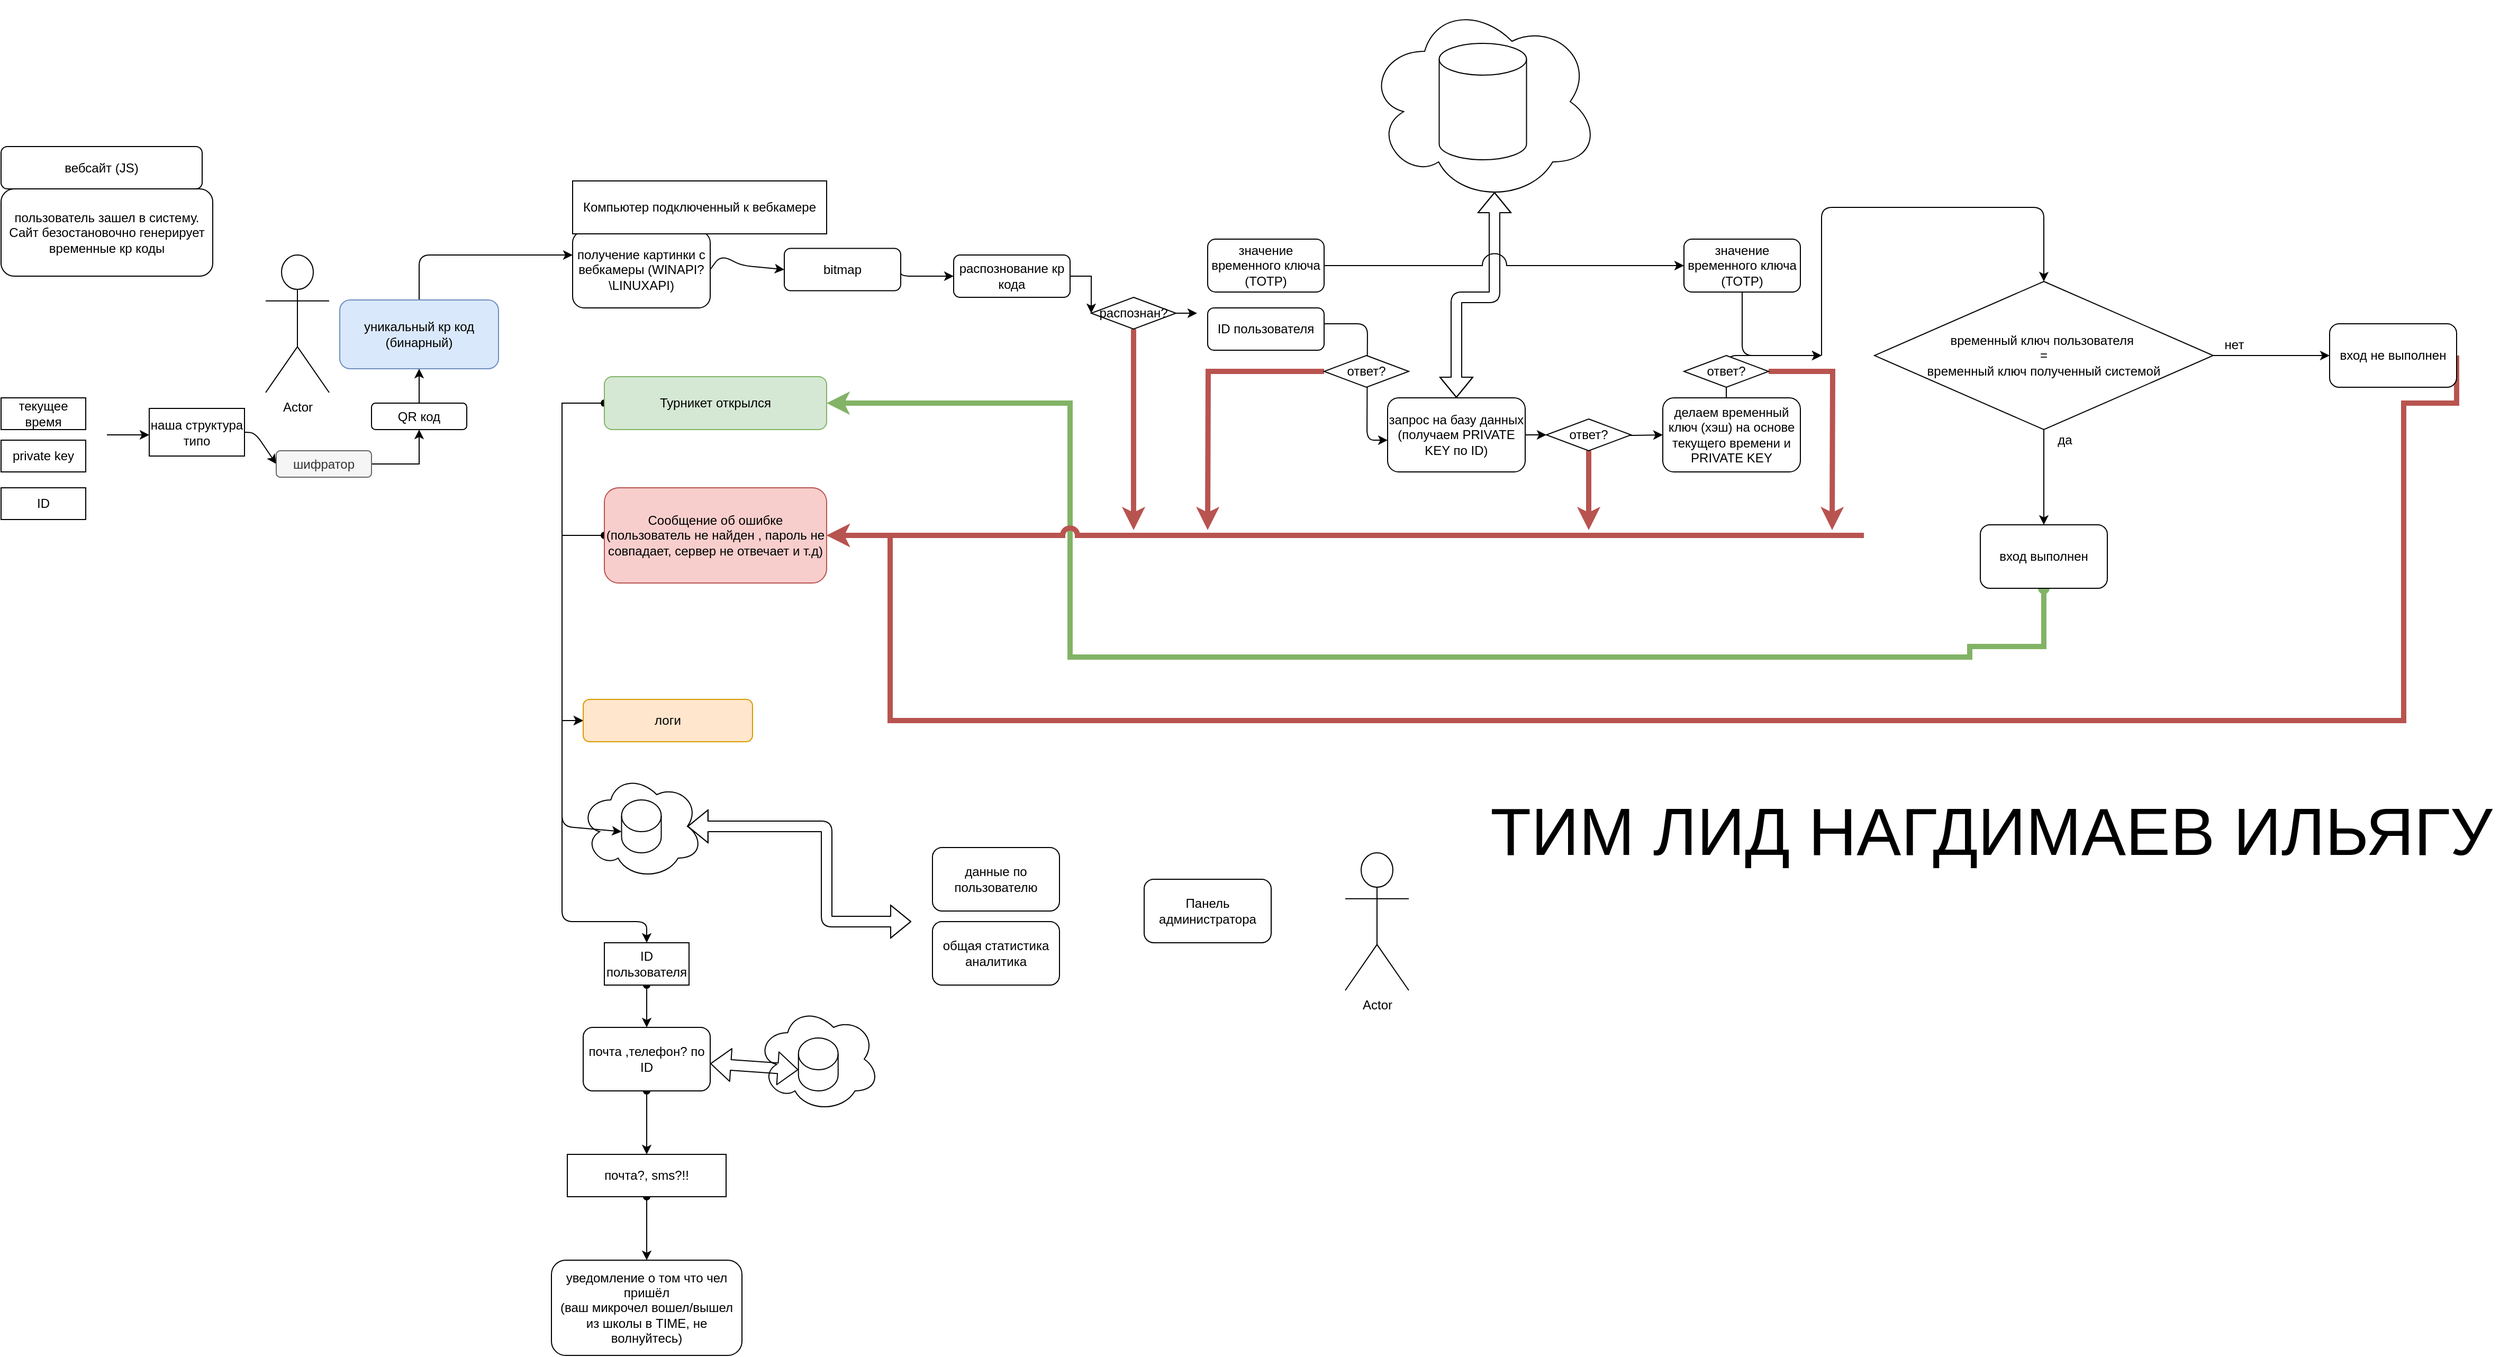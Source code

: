 <mxfile version="13.9.9" type="device"><diagram id="RUxofKRy_c-4PL5xseFD" name="Page-1"><mxGraphModel dx="2595" dy="1518" grid="1" gridSize="10" guides="1" tooltips="1" connect="1" arrows="1" fold="1" page="1" pageScale="1" pageWidth="3300" pageHeight="2339" math="0" shadow="0"><root><mxCell id="0"/><mxCell id="1" parent="0"/><mxCell id="QxhkhDO3bu-SJ8pNpTHq-2" value="Actor" style="shape=umlActor;verticalLabelPosition=bottom;verticalAlign=top;html=1;outlineConnect=0;" parent="1" vertex="1"><mxGeometry x="290" y="260" width="60" height="130" as="geometry"/></mxCell><mxCell id="QxhkhDO3bu-SJ8pNpTHq-3" value="" style="endArrow=classic;html=1;exitX=0.5;exitY=0;exitDx=0;exitDy=0;" parent="1" source="QxhkhDO3bu-SJ8pNpTHq-84" edge="1"><mxGeometry width="50" height="50" relative="1" as="geometry"><mxPoint x="470" y="260" as="sourcePoint"/><mxPoint x="580" y="260" as="targetPoint"/><Array as="points"><mxPoint x="435" y="260"/></Array></mxGeometry></mxCell><mxCell id="QxhkhDO3bu-SJ8pNpTHq-5" value="получение картинки с вебкамеры (WINAPI?\LINUXAPI)" style="rounded=1;whiteSpace=wrap;html=1;" parent="1" vertex="1"><mxGeometry x="580" y="237.5" width="130" height="72.5" as="geometry"/></mxCell><mxCell id="QxhkhDO3bu-SJ8pNpTHq-7" value="Компьютер подключенный к вебкамере" style="rounded=0;whiteSpace=wrap;html=1;" parent="1" vertex="1"><mxGeometry x="580" y="190" width="240" height="50" as="geometry"/></mxCell><mxCell id="QxhkhDO3bu-SJ8pNpTHq-8" value="bitmap" style="rounded=1;whiteSpace=wrap;html=1;" parent="1" vertex="1"><mxGeometry x="780" y="253.75" width="110" height="40" as="geometry"/></mxCell><mxCell id="QxhkhDO3bu-SJ8pNpTHq-9" value="" style="endArrow=classic;html=1;entryX=0;entryY=0.5;entryDx=0;entryDy=0;exitX=1;exitY=0.5;exitDx=0;exitDy=0;" parent="1" source="QxhkhDO3bu-SJ8pNpTHq-5" target="QxhkhDO3bu-SJ8pNpTHq-8" edge="1"><mxGeometry width="50" height="50" relative="1" as="geometry"><mxPoint x="580" y="390" as="sourcePoint"/><mxPoint x="630" y="340" as="targetPoint"/><Array as="points"><mxPoint x="720" y="260"/><mxPoint x="740" y="270"/></Array></mxGeometry></mxCell><mxCell id="QxhkhDO3bu-SJ8pNpTHq-57" style="edgeStyle=orthogonalEdgeStyle;rounded=0;orthogonalLoop=1;jettySize=auto;html=1;exitX=1;exitY=0.5;exitDx=0;exitDy=0;entryX=0;entryY=0.5;entryDx=0;entryDy=0;strokeWidth=1;" parent="1" source="QxhkhDO3bu-SJ8pNpTHq-10" target="QxhkhDO3bu-SJ8pNpTHq-55" edge="1"><mxGeometry relative="1" as="geometry"/></mxCell><mxCell id="QxhkhDO3bu-SJ8pNpTHq-10" value="распознование кр кода" style="rounded=1;whiteSpace=wrap;html=1;" parent="1" vertex="1"><mxGeometry x="940" y="260" width="110" height="40" as="geometry"/></mxCell><mxCell id="QxhkhDO3bu-SJ8pNpTHq-11" value="" style="endArrow=classic;html=1;entryX=0;entryY=0.5;entryDx=0;entryDy=0;exitX=1;exitY=0.5;exitDx=0;exitDy=0;" parent="1" source="QxhkhDO3bu-SJ8pNpTHq-8" target="QxhkhDO3bu-SJ8pNpTHq-10" edge="1"><mxGeometry width="50" height="50" relative="1" as="geometry"><mxPoint x="560" y="500" as="sourcePoint"/><mxPoint x="610" y="450" as="targetPoint"/><Array as="points"><mxPoint x="890" y="280"/><mxPoint x="910" y="280"/></Array></mxGeometry></mxCell><mxCell id="QxhkhDO3bu-SJ8pNpTHq-16" value="значение временного ключа&lt;br&gt;(TOTP)" style="rounded=1;whiteSpace=wrap;html=1;" parent="1" vertex="1"><mxGeometry x="1180" y="245" width="110" height="50" as="geometry"/></mxCell><mxCell id="QxhkhDO3bu-SJ8pNpTHq-17" value="ID пользователя" style="rounded=1;whiteSpace=wrap;html=1;" parent="1" vertex="1"><mxGeometry x="1180" y="310" width="110" height="40" as="geometry"/></mxCell><mxCell id="QxhkhDO3bu-SJ8pNpTHq-18" value="" style="endArrow=classic;html=1;" parent="1" edge="1"><mxGeometry width="50" height="50" relative="1" as="geometry"><mxPoint x="1290" y="325" as="sourcePoint"/><mxPoint x="1350" y="435" as="targetPoint"/><Array as="points"><mxPoint x="1331" y="325"/><mxPoint x="1330.5" y="435"/></Array></mxGeometry></mxCell><mxCell id="QxhkhDO3bu-SJ8pNpTHq-22" style="edgeStyle=orthogonalEdgeStyle;rounded=0;orthogonalLoop=1;jettySize=auto;html=1;entryX=0;entryY=0.5;entryDx=0;entryDy=0;" parent="1" target="QxhkhDO3bu-SJ8pNpTHq-21" edge="1"><mxGeometry relative="1" as="geometry"><mxPoint x="1550" y="430" as="sourcePoint"/></mxGeometry></mxCell><mxCell id="QxhkhDO3bu-SJ8pNpTHq-50" style="edgeStyle=orthogonalEdgeStyle;rounded=0;orthogonalLoop=1;jettySize=auto;html=1;exitX=1;exitY=0.5;exitDx=0;exitDy=0;entryX=0;entryY=0.5;entryDx=0;entryDy=0;strokeWidth=1;" parent="1" source="QxhkhDO3bu-SJ8pNpTHq-19" target="QxhkhDO3bu-SJ8pNpTHq-49" edge="1"><mxGeometry relative="1" as="geometry"/></mxCell><mxCell id="QxhkhDO3bu-SJ8pNpTHq-19" value="запрос на базу данных (получаем PRIVATE KEY по ID)" style="rounded=1;whiteSpace=wrap;html=1;" parent="1" vertex="1"><mxGeometry x="1350" y="395" width="130" height="70" as="geometry"/></mxCell><mxCell id="QxhkhDO3bu-SJ8pNpTHq-21" value="делаем временный ключ (хэш) на основе текущего времени и PRIVATE KEY" style="rounded=1;whiteSpace=wrap;html=1;" parent="1" vertex="1"><mxGeometry x="1610" y="395" width="130" height="70" as="geometry"/></mxCell><mxCell id="QxhkhDO3bu-SJ8pNpTHq-25" value="значение временного ключа&lt;br&gt;(TOTP)" style="rounded=1;whiteSpace=wrap;html=1;" parent="1" vertex="1"><mxGeometry x="1630" y="245" width="110" height="50" as="geometry"/></mxCell><mxCell id="QxhkhDO3bu-SJ8pNpTHq-36" style="edgeStyle=orthogonalEdgeStyle;rounded=0;orthogonalLoop=1;jettySize=auto;html=1;exitX=0.5;exitY=1;exitDx=0;exitDy=0;" parent="1" source="QxhkhDO3bu-SJ8pNpTHq-28" target="QxhkhDO3bu-SJ8pNpTHq-34" edge="1"><mxGeometry relative="1" as="geometry"/></mxCell><mxCell id="QxhkhDO3bu-SJ8pNpTHq-28" value="временный ключ пользователя&amp;nbsp;&lt;br&gt;=&lt;br&gt;временный ключ полученный системой" style="rhombus;whiteSpace=wrap;html=1;" parent="1" vertex="1"><mxGeometry x="1810" y="285" width="320" height="140" as="geometry"/></mxCell><mxCell id="QxhkhDO3bu-SJ8pNpTHq-29" value="" style="endArrow=classic;html=1;entryX=0.5;entryY=0;entryDx=0;entryDy=0;" parent="1" target="QxhkhDO3bu-SJ8pNpTHq-28" edge="1"><mxGeometry width="50" height="50" relative="1" as="geometry"><mxPoint x="1760" y="355" as="sourcePoint"/><mxPoint x="1670" y="315" as="targetPoint"/><Array as="points"><mxPoint x="1760" y="215"/><mxPoint x="1970" y="215"/></Array></mxGeometry></mxCell><mxCell id="QxhkhDO3bu-SJ8pNpTHq-30" value="" style="endArrow=classic;html=1;" parent="1" edge="1"><mxGeometry width="50" height="50" relative="1" as="geometry"><mxPoint x="1670" y="395" as="sourcePoint"/><mxPoint x="1760" y="355" as="targetPoint"/><Array as="points"><mxPoint x="1670" y="355"/></Array></mxGeometry></mxCell><mxCell id="QxhkhDO3bu-SJ8pNpTHq-31" value="" style="endArrow=classic;html=1;exitX=0.5;exitY=1;exitDx=0;exitDy=0;" parent="1" source="QxhkhDO3bu-SJ8pNpTHq-25" edge="1"><mxGeometry width="50" height="50" relative="1" as="geometry"><mxPoint x="1580" y="355" as="sourcePoint"/><mxPoint x="1760" y="355" as="targetPoint"/><Array as="points"><mxPoint x="1685" y="355"/></Array></mxGeometry></mxCell><mxCell id="QxhkhDO3bu-SJ8pNpTHq-32" value="" style="endArrow=classic;html=1;exitX=1;exitY=0.5;exitDx=0;exitDy=0;" parent="1" source="QxhkhDO3bu-SJ8pNpTHq-28" edge="1"><mxGeometry width="50" height="50" relative="1" as="geometry"><mxPoint x="2120" y="335" as="sourcePoint"/><mxPoint x="2240" y="355" as="targetPoint"/></mxGeometry></mxCell><mxCell id="QxhkhDO3bu-SJ8pNpTHq-46" style="edgeStyle=orthogonalEdgeStyle;rounded=0;orthogonalLoop=1;jettySize=auto;html=1;exitX=1;exitY=0.5;exitDx=0;exitDy=0;entryX=1;entryY=0.5;entryDx=0;entryDy=0;strokeWidth=5;fillColor=#f8cecc;strokeColor=#b85450;" parent="1" source="QxhkhDO3bu-SJ8pNpTHq-33" target="QxhkhDO3bu-SJ8pNpTHq-44" edge="1"><mxGeometry relative="1" as="geometry"><Array as="points"><mxPoint x="2310" y="400"/><mxPoint x="2310" y="700"/><mxPoint x="880" y="700"/><mxPoint x="880" y="525"/></Array></mxGeometry></mxCell><mxCell id="QxhkhDO3bu-SJ8pNpTHq-33" value="вход не выполнен" style="rounded=1;whiteSpace=wrap;html=1;" parent="1" vertex="1"><mxGeometry x="2240" y="325" width="120" height="60" as="geometry"/></mxCell><mxCell id="QxhkhDO3bu-SJ8pNpTHq-45" style="edgeStyle=orthogonalEdgeStyle;rounded=0;orthogonalLoop=1;jettySize=auto;html=1;exitX=0.5;exitY=1;exitDx=0;exitDy=0;entryX=1;entryY=0.5;entryDx=0;entryDy=0;strokeWidth=5;fillColor=#d5e8d4;strokeColor=#82b366;startArrow=oval;startFill=1;jumpStyle=arc;" parent="1" source="QxhkhDO3bu-SJ8pNpTHq-34" target="QxhkhDO3bu-SJ8pNpTHq-41" edge="1"><mxGeometry relative="1" as="geometry"><Array as="points"><mxPoint x="1970" y="630"/><mxPoint x="1900" y="630"/><mxPoint x="1900" y="640"/><mxPoint x="1050" y="640"/><mxPoint x="1050" y="400"/></Array></mxGeometry></mxCell><mxCell id="QxhkhDO3bu-SJ8pNpTHq-34" value="вход выполнен" style="rounded=1;whiteSpace=wrap;html=1;" parent="1" vertex="1"><mxGeometry x="1910" y="515" width="120" height="60" as="geometry"/></mxCell><mxCell id="QxhkhDO3bu-SJ8pNpTHq-37" value="да" style="text;html=1;strokeColor=none;fillColor=none;align=center;verticalAlign=middle;whiteSpace=wrap;rounded=0;" parent="1" vertex="1"><mxGeometry x="1970" y="425" width="40" height="20" as="geometry"/></mxCell><mxCell id="QxhkhDO3bu-SJ8pNpTHq-38" value="нет" style="text;html=1;strokeColor=none;fillColor=none;align=center;verticalAlign=middle;whiteSpace=wrap;rounded=0;" parent="1" vertex="1"><mxGeometry x="2130" y="335" width="40" height="20" as="geometry"/></mxCell><mxCell id="QxhkhDO3bu-SJ8pNpTHq-92" style="edgeStyle=orthogonalEdgeStyle;rounded=0;jumpStyle=arc;orthogonalLoop=1;jettySize=auto;html=1;exitX=0;exitY=0.5;exitDx=0;exitDy=0;entryX=0;entryY=0.5;entryDx=0;entryDy=0;startArrow=oval;startFill=1;strokeWidth=1;" parent="1" source="QxhkhDO3bu-SJ8pNpTHq-41" target="QxhkhDO3bu-SJ8pNpTHq-90" edge="1"><mxGeometry relative="1" as="geometry"/></mxCell><mxCell id="QxhkhDO3bu-SJ8pNpTHq-41" value="Турникет открылся" style="rounded=1;whiteSpace=wrap;html=1;fillColor=#d5e8d4;strokeColor=#82b366;" parent="1" vertex="1"><mxGeometry x="610" y="375" width="210" height="50" as="geometry"/></mxCell><mxCell id="QxhkhDO3bu-SJ8pNpTHq-93" style="edgeStyle=orthogonalEdgeStyle;rounded=0;jumpStyle=arc;orthogonalLoop=1;jettySize=auto;html=1;exitX=0;exitY=0.5;exitDx=0;exitDy=0;entryX=0;entryY=0.5;entryDx=0;entryDy=0;startArrow=oval;startFill=1;strokeWidth=1;" parent="1" source="QxhkhDO3bu-SJ8pNpTHq-44" target="QxhkhDO3bu-SJ8pNpTHq-90" edge="1"><mxGeometry relative="1" as="geometry"/></mxCell><mxCell id="QxhkhDO3bu-SJ8pNpTHq-44" value="Сообщение об ошибке&lt;br&gt;(пользователь не найден , пароль не совпадает, сервер не отвечает и т.д)" style="rounded=1;whiteSpace=wrap;html=1;fillColor=#f8cecc;strokeColor=#b85450;" parent="1" vertex="1"><mxGeometry x="610" y="480" width="210" height="90" as="geometry"/></mxCell><mxCell id="QxhkhDO3bu-SJ8pNpTHq-65" style="edgeStyle=orthogonalEdgeStyle;rounded=0;orthogonalLoop=1;jettySize=auto;html=1;exitX=0.5;exitY=1;exitDx=0;exitDy=0;strokeWidth=5;fillColor=#f8cecc;strokeColor=#b85450;" parent="1" source="QxhkhDO3bu-SJ8pNpTHq-49" edge="1"><mxGeometry relative="1" as="geometry"><mxPoint x="1540" y="520" as="targetPoint"/></mxGeometry></mxCell><mxCell id="QxhkhDO3bu-SJ8pNpTHq-49" value="ответ?" style="rhombus;whiteSpace=wrap;html=1;" parent="1" vertex="1"><mxGeometry x="1500" y="415" width="80" height="30" as="geometry"/></mxCell><mxCell id="QxhkhDO3bu-SJ8pNpTHq-66" style="edgeStyle=orthogonalEdgeStyle;rounded=0;orthogonalLoop=1;jettySize=auto;html=1;exitX=1;exitY=0.5;exitDx=0;exitDy=0;strokeWidth=5;fillColor=#f8cecc;strokeColor=#b85450;" parent="1" source="QxhkhDO3bu-SJ8pNpTHq-52" edge="1"><mxGeometry relative="1" as="geometry"><mxPoint x="1770" y="520" as="targetPoint"/></mxGeometry></mxCell><mxCell id="QxhkhDO3bu-SJ8pNpTHq-52" value="ответ?" style="rhombus;whiteSpace=wrap;html=1;" parent="1" vertex="1"><mxGeometry x="1630" y="355" width="80" height="30" as="geometry"/></mxCell><mxCell id="QxhkhDO3bu-SJ8pNpTHq-64" style="edgeStyle=orthogonalEdgeStyle;rounded=0;orthogonalLoop=1;jettySize=auto;html=1;exitX=0;exitY=0.5;exitDx=0;exitDy=0;strokeWidth=5;fillColor=#f8cecc;strokeColor=#b85450;" parent="1" source="QxhkhDO3bu-SJ8pNpTHq-53" edge="1"><mxGeometry relative="1" as="geometry"><mxPoint x="1180" y="520" as="targetPoint"/></mxGeometry></mxCell><mxCell id="QxhkhDO3bu-SJ8pNpTHq-53" value="ответ?" style="rhombus;whiteSpace=wrap;html=1;" parent="1" vertex="1"><mxGeometry x="1290" y="355" width="80" height="30" as="geometry"/></mxCell><mxCell id="QxhkhDO3bu-SJ8pNpTHq-58" style="edgeStyle=orthogonalEdgeStyle;rounded=0;orthogonalLoop=1;jettySize=auto;html=1;exitX=1;exitY=0.5;exitDx=0;exitDy=0;strokeWidth=1;" parent="1" source="QxhkhDO3bu-SJ8pNpTHq-55" edge="1"><mxGeometry relative="1" as="geometry"><mxPoint x="1170" y="315.19" as="targetPoint"/></mxGeometry></mxCell><mxCell id="QxhkhDO3bu-SJ8pNpTHq-63" style="edgeStyle=orthogonalEdgeStyle;rounded=0;orthogonalLoop=1;jettySize=auto;html=1;exitX=0.5;exitY=1;exitDx=0;exitDy=0;strokeWidth=5;fillColor=#f8cecc;strokeColor=#b85450;" parent="1" source="QxhkhDO3bu-SJ8pNpTHq-55" edge="1"><mxGeometry relative="1" as="geometry"><mxPoint x="1110" y="520" as="targetPoint"/></mxGeometry></mxCell><mxCell id="QxhkhDO3bu-SJ8pNpTHq-55" value="распознан?" style="rhombus;whiteSpace=wrap;html=1;" parent="1" vertex="1"><mxGeometry x="1070" y="300" width="80" height="30" as="geometry"/></mxCell><mxCell id="QxhkhDO3bu-SJ8pNpTHq-67" value="" style="endArrow=classic;html=1;strokeWidth=5;entryX=1;entryY=0.5;entryDx=0;entryDy=0;fillColor=#f8cecc;strokeColor=#b85450;jumpStyle=arc;" parent="1" target="QxhkhDO3bu-SJ8pNpTHq-44" edge="1"><mxGeometry width="50" height="50" relative="1" as="geometry"><mxPoint x="1800" y="525" as="sourcePoint"/><mxPoint x="1290" y="500" as="targetPoint"/></mxGeometry></mxCell><mxCell id="QxhkhDO3bu-SJ8pNpTHq-68" value="вебсайт (JS)" style="rounded=1;whiteSpace=wrap;html=1;" parent="1" vertex="1"><mxGeometry x="40" y="157.5" width="190" height="40" as="geometry"/></mxCell><mxCell id="QxhkhDO3bu-SJ8pNpTHq-69" value="пользователь зашел в систему. Сайт безостановочно генерирует временные кр коды" style="rounded=1;whiteSpace=wrap;html=1;" parent="1" vertex="1"><mxGeometry x="40" y="197.5" width="200" height="82.5" as="geometry"/></mxCell><mxCell id="QxhkhDO3bu-SJ8pNpTHq-70" value="private key" style="rounded=0;whiteSpace=wrap;html=1;" parent="1" vertex="1"><mxGeometry x="40" y="435" width="80" height="30" as="geometry"/></mxCell><mxCell id="QxhkhDO3bu-SJ8pNpTHq-71" value="текущее время" style="rounded=0;whiteSpace=wrap;html=1;" parent="1" vertex="1"><mxGeometry x="40" y="395" width="80" height="30" as="geometry"/></mxCell><mxCell id="QxhkhDO3bu-SJ8pNpTHq-73" value="" style="endArrow=classic;html=1;strokeWidth=1;" parent="1" edge="1"><mxGeometry width="50" height="50" relative="1" as="geometry"><mxPoint x="140" y="430" as="sourcePoint"/><mxPoint x="180" y="430" as="targetPoint"/></mxGeometry></mxCell><mxCell id="QxhkhDO3bu-SJ8pNpTHq-74" value="наша структура типо" style="rounded=0;whiteSpace=wrap;html=1;shadow=0;" parent="1" vertex="1"><mxGeometry x="180" y="405" width="90" height="45" as="geometry"/></mxCell><mxCell id="QxhkhDO3bu-SJ8pNpTHq-75" value="ID" style="rounded=0;whiteSpace=wrap;html=1;" parent="1" vertex="1"><mxGeometry x="40" y="480" width="80" height="30" as="geometry"/></mxCell><mxCell id="QxhkhDO3bu-SJ8pNpTHq-78" value="" style="endArrow=classic;html=1;strokeWidth=1;exitX=1;exitY=0.5;exitDx=0;exitDy=0;entryX=0;entryY=0.5;entryDx=0;entryDy=0;" parent="1" source="QxhkhDO3bu-SJ8pNpTHq-74" target="QxhkhDO3bu-SJ8pNpTHq-79" edge="1"><mxGeometry width="50" height="50" relative="1" as="geometry"><mxPoint x="270" y="470" as="sourcePoint"/><mxPoint x="320" y="420" as="targetPoint"/><Array as="points"><mxPoint x="280" y="428"/></Array></mxGeometry></mxCell><mxCell id="QxhkhDO3bu-SJ8pNpTHq-87" style="edgeStyle=orthogonalEdgeStyle;rounded=0;orthogonalLoop=1;jettySize=auto;html=1;exitX=1;exitY=0.5;exitDx=0;exitDy=0;entryX=0.5;entryY=1;entryDx=0;entryDy=0;strokeWidth=1;" parent="1" source="QxhkhDO3bu-SJ8pNpTHq-79" target="QxhkhDO3bu-SJ8pNpTHq-86" edge="1"><mxGeometry relative="1" as="geometry"/></mxCell><mxCell id="QxhkhDO3bu-SJ8pNpTHq-79" value="шифратор" style="rounded=1;whiteSpace=wrap;html=1;shadow=0;fillColor=#f5f5f5;strokeColor=#666666;fontColor=#333333;" parent="1" vertex="1"><mxGeometry x="300" y="445" width="90" height="25" as="geometry"/></mxCell><mxCell id="QxhkhDO3bu-SJ8pNpTHq-84" value="уникальный кр код&lt;br&gt;(бинарный)" style="rounded=1;whiteSpace=wrap;html=1;shadow=0;fillColor=#dae8fc;strokeColor=#6c8ebf;" parent="1" vertex="1"><mxGeometry x="360" y="302.5" width="150" height="65" as="geometry"/></mxCell><mxCell id="QxhkhDO3bu-SJ8pNpTHq-88" style="edgeStyle=orthogonalEdgeStyle;rounded=0;orthogonalLoop=1;jettySize=auto;html=1;exitX=0.5;exitY=0;exitDx=0;exitDy=0;entryX=0.5;entryY=1;entryDx=0;entryDy=0;strokeWidth=1;" parent="1" source="QxhkhDO3bu-SJ8pNpTHq-86" target="QxhkhDO3bu-SJ8pNpTHq-84" edge="1"><mxGeometry relative="1" as="geometry"/></mxCell><mxCell id="QxhkhDO3bu-SJ8pNpTHq-86" value="QR код" style="rounded=1;whiteSpace=wrap;html=1;shadow=0;" parent="1" vertex="1"><mxGeometry x="390" y="400" width="90" height="25" as="geometry"/></mxCell><mxCell id="QxhkhDO3bu-SJ8pNpTHq-90" value="логи" style="rounded=1;whiteSpace=wrap;html=1;shadow=0;fillColor=#ffe6cc;strokeColor=#d79b00;" parent="1" vertex="1"><mxGeometry x="590" y="680" width="160" height="40" as="geometry"/></mxCell><mxCell id="QxhkhDO3bu-SJ8pNpTHq-96" value="" style="group" parent="1" vertex="1" connectable="0"><mxGeometry x="1330" y="20" width="220" height="190" as="geometry"/></mxCell><mxCell id="QxhkhDO3bu-SJ8pNpTHq-95" value="" style="ellipse;shape=cloud;whiteSpace=wrap;html=1;shadow=0;" parent="QxhkhDO3bu-SJ8pNpTHq-96" vertex="1"><mxGeometry width="220" height="190" as="geometry"/></mxCell><mxCell id="QxhkhDO3bu-SJ8pNpTHq-94" value="" style="shape=cylinder3;whiteSpace=wrap;html=1;boundedLbl=1;backgroundOutline=1;size=15;shadow=0;" parent="QxhkhDO3bu-SJ8pNpTHq-96" vertex="1"><mxGeometry x="68.75" y="40" width="82.5" height="110" as="geometry"/></mxCell><mxCell id="QxhkhDO3bu-SJ8pNpTHq-97" value="" style="shape=flexArrow;endArrow=classic;startArrow=classic;html=1;strokeWidth=1;entryX=0.55;entryY=0.95;entryDx=0;entryDy=0;entryPerimeter=0;exitX=0.5;exitY=0;exitDx=0;exitDy=0;" parent="1" source="QxhkhDO3bu-SJ8pNpTHq-19" target="QxhkhDO3bu-SJ8pNpTHq-95" edge="1"><mxGeometry width="50" height="50" relative="1" as="geometry"><mxPoint x="1410" y="310" as="sourcePoint"/><mxPoint x="1460" y="260" as="targetPoint"/><Array as="points"><mxPoint x="1415" y="300"/><mxPoint x="1451" y="300"/></Array></mxGeometry></mxCell><mxCell id="QxhkhDO3bu-SJ8pNpTHq-26" value="" style="endArrow=classic;html=1;entryX=0;entryY=0.5;entryDx=0;entryDy=0;exitX=1;exitY=0.5;exitDx=0;exitDy=0;jumpStyle=arc;jumpSize=23;" parent="1" target="QxhkhDO3bu-SJ8pNpTHq-25" edge="1"><mxGeometry width="50" height="50" relative="1" as="geometry"><mxPoint x="1290" y="270" as="sourcePoint"/><mxPoint x="1390" y="245" as="targetPoint"/></mxGeometry></mxCell><mxCell id="QxhkhDO3bu-SJ8pNpTHq-98" value="Actor" style="shape=umlActor;verticalLabelPosition=bottom;verticalAlign=top;html=1;outlineConnect=0;" parent="1" vertex="1"><mxGeometry x="1310" y="825" width="60" height="130" as="geometry"/></mxCell><mxCell id="QxhkhDO3bu-SJ8pNpTHq-99" value="" style="ellipse;shape=cloud;whiteSpace=wrap;html=1;shadow=0;" parent="1" vertex="1"><mxGeometry x="587.11" y="750" width="115.79" height="100" as="geometry"/></mxCell><mxCell id="QxhkhDO3bu-SJ8pNpTHq-100" value="" style="shape=cylinder3;whiteSpace=wrap;html=1;boundedLbl=1;backgroundOutline=1;size=15;shadow=0;" parent="1" vertex="1"><mxGeometry x="626.25" y="775" width="37.5" height="50" as="geometry"/></mxCell><mxCell id="QxhkhDO3bu-SJ8pNpTHq-101" value="" style="endArrow=classic;html=1;strokeWidth=1;entryX=0;entryY=0;entryDx=0;entryDy=30;entryPerimeter=0;" parent="1" target="QxhkhDO3bu-SJ8pNpTHq-100" edge="1"><mxGeometry width="50" height="50" relative="1" as="geometry"><mxPoint x="570" y="700" as="sourcePoint"/><mxPoint x="590" y="780" as="targetPoint"/><Array as="points"><mxPoint x="570" y="800"/></Array></mxGeometry></mxCell><mxCell id="QxhkhDO3bu-SJ8pNpTHq-102" value="Панель администратора" style="rounded=1;whiteSpace=wrap;html=1;shadow=0;" parent="1" vertex="1"><mxGeometry x="1120" y="850" width="120" height="60" as="geometry"/></mxCell><mxCell id="QxhkhDO3bu-SJ8pNpTHq-104" value="данные по пользователю" style="rounded=1;whiteSpace=wrap;html=1;shadow=0;" parent="1" vertex="1"><mxGeometry x="920" y="820" width="120" height="60" as="geometry"/></mxCell><mxCell id="QxhkhDO3bu-SJ8pNpTHq-105" value="общая статистика&lt;br&gt;аналитика" style="rounded=1;whiteSpace=wrap;html=1;shadow=0;" parent="1" vertex="1"><mxGeometry x="920" y="890" width="120" height="60" as="geometry"/></mxCell><mxCell id="QxhkhDO3bu-SJ8pNpTHq-108" value="" style="shape=flexArrow;endArrow=classic;startArrow=classic;html=1;strokeWidth=1;exitX=0.875;exitY=0.5;exitDx=0;exitDy=0;exitPerimeter=0;" parent="1" source="QxhkhDO3bu-SJ8pNpTHq-99" edge="1"><mxGeometry width="50" height="50" relative="1" as="geometry"><mxPoint x="750" y="870" as="sourcePoint"/><mxPoint x="900" y="890" as="targetPoint"/><Array as="points"><mxPoint x="820" y="800"/><mxPoint x="820" y="890"/></Array></mxGeometry></mxCell><mxCell id="QxhkhDO3bu-SJ8pNpTHq-109" value="уведомление о том что чел пришёл&lt;br&gt;(ваш микрочел вошел/вышел из школы в TIME, не волнуйтесь)" style="rounded=1;whiteSpace=wrap;html=1;shadow=0;" parent="1" vertex="1"><mxGeometry x="560" y="1210" width="180" height="90" as="geometry"/></mxCell><mxCell id="QxhkhDO3bu-SJ8pNpTHq-114" value="" style="ellipse;shape=cloud;whiteSpace=wrap;html=1;shadow=0;" parent="1" vertex="1"><mxGeometry x="754.21" y="970" width="115.79" height="100" as="geometry"/></mxCell><mxCell id="QxhkhDO3bu-SJ8pNpTHq-113" value="" style="shape=cylinder3;whiteSpace=wrap;html=1;boundedLbl=1;backgroundOutline=1;size=15;shadow=0;" parent="1" vertex="1"><mxGeometry x="793.36" y="1000" width="37.5" height="50" as="geometry"/></mxCell><mxCell id="QxhkhDO3bu-SJ8pNpTHq-120" style="edgeStyle=orthogonalEdgeStyle;rounded=0;jumpStyle=arc;jumpSize=23;orthogonalLoop=1;jettySize=auto;html=1;exitX=0.5;exitY=1;exitDx=0;exitDy=0;entryX=0.5;entryY=0;entryDx=0;entryDy=0;startArrow=oval;startFill=1;strokeWidth=1;" parent="1" source="QxhkhDO3bu-SJ8pNpTHq-115" target="QxhkhDO3bu-SJ8pNpTHq-119" edge="1"><mxGeometry relative="1" as="geometry"/></mxCell><mxCell id="QxhkhDO3bu-SJ8pNpTHq-115" value="почта ,телефон? по ID" style="rounded=1;whiteSpace=wrap;html=1;shadow=0;" parent="1" vertex="1"><mxGeometry x="590" y="990" width="120" height="60" as="geometry"/></mxCell><mxCell id="QxhkhDO3bu-SJ8pNpTHq-122" style="edgeStyle=orthogonalEdgeStyle;rounded=0;jumpStyle=arc;jumpSize=23;orthogonalLoop=1;jettySize=auto;html=1;exitX=0.5;exitY=1;exitDx=0;exitDy=0;entryX=0.5;entryY=0;entryDx=0;entryDy=0;startArrow=oval;startFill=1;strokeWidth=1;" parent="1" source="QxhkhDO3bu-SJ8pNpTHq-116" target="QxhkhDO3bu-SJ8pNpTHq-115" edge="1"><mxGeometry relative="1" as="geometry"/></mxCell><mxCell id="QxhkhDO3bu-SJ8pNpTHq-116" value="ID пользователя" style="rounded=0;whiteSpace=wrap;html=1;shadow=0;" parent="1" vertex="1"><mxGeometry x="610" y="910" width="80" height="40" as="geometry"/></mxCell><mxCell id="QxhkhDO3bu-SJ8pNpTHq-118" value="" style="shape=flexArrow;endArrow=classic;startArrow=classic;html=1;strokeWidth=1;entryX=0;entryY=0;entryDx=0;entryDy=30;entryPerimeter=0;" parent="1" source="QxhkhDO3bu-SJ8pNpTHq-115" target="QxhkhDO3bu-SJ8pNpTHq-113" edge="1"><mxGeometry width="50" height="50" relative="1" as="geometry"><mxPoint x="710" y="1070" as="sourcePoint"/><mxPoint x="780.711" y="1020" as="targetPoint"/></mxGeometry></mxCell><mxCell id="QxhkhDO3bu-SJ8pNpTHq-121" style="edgeStyle=orthogonalEdgeStyle;rounded=0;jumpStyle=arc;jumpSize=23;orthogonalLoop=1;jettySize=auto;html=1;exitX=0.5;exitY=1;exitDx=0;exitDy=0;startArrow=oval;startFill=1;strokeWidth=1;" parent="1" source="QxhkhDO3bu-SJ8pNpTHq-119" target="QxhkhDO3bu-SJ8pNpTHq-109" edge="1"><mxGeometry relative="1" as="geometry"/></mxCell><mxCell id="QxhkhDO3bu-SJ8pNpTHq-119" value="почта?, sms?!!" style="rounded=0;whiteSpace=wrap;html=1;shadow=0;" parent="1" vertex="1"><mxGeometry x="575" y="1110" width="150" height="40" as="geometry"/></mxCell><mxCell id="QxhkhDO3bu-SJ8pNpTHq-123" value="" style="endArrow=classic;html=1;strokeWidth=1;entryX=0.5;entryY=0;entryDx=0;entryDy=0;" parent="1" target="QxhkhDO3bu-SJ8pNpTHq-116" edge="1"><mxGeometry width="50" height="50" relative="1" as="geometry"><mxPoint x="570" y="780" as="sourcePoint"/><mxPoint x="460" y="820" as="targetPoint"/><Array as="points"><mxPoint x="570" y="890"/><mxPoint x="650" y="890"/></Array></mxGeometry></mxCell><mxCell id="thjk-pLhj9uuEjpUJ-Lh-2" value="&lt;font style=&quot;font-size: 63px&quot;&gt;ТИМ ЛИД НАГДИМАЕВ ИЛЬЯГУ&lt;/font&gt;" style="text;html=1;align=center;verticalAlign=middle;resizable=0;points=[];autosize=1;" vertex="1" parent="1"><mxGeometry x="1440" y="785" width="960" height="40" as="geometry"/></mxCell></root></mxGraphModel></diagram></mxfile>